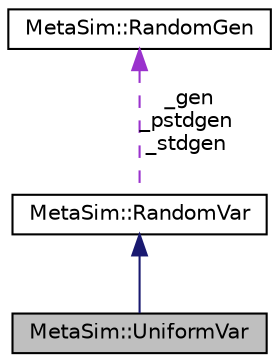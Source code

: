 digraph "MetaSim::UniformVar"
{
  edge [fontname="Helvetica",fontsize="10",labelfontname="Helvetica",labelfontsize="10"];
  node [fontname="Helvetica",fontsize="10",shape=record];
  Node1 [label="MetaSim::UniformVar",height=0.2,width=0.4,color="black", fillcolor="grey75", style="filled", fontcolor="black"];
  Node2 -> Node1 [dir="back",color="midnightblue",fontsize="10",style="solid"];
  Node2 [label="MetaSim::RandomVar",height=0.2,width=0.4,color="black", fillcolor="white", style="filled",URL="$d9/d9b/classMetaSim_1_1RandomVar.html"];
  Node3 -> Node2 [dir="back",color="darkorchid3",fontsize="10",style="dashed",label=" _gen\n_pstdgen\n_stdgen" ];
  Node3 [label="MetaSim::RandomGen",height=0.2,width=0.4,color="black", fillcolor="white", style="filled",URL="$d3/def/classMetaSim_1_1RandomGen.html"];
}
